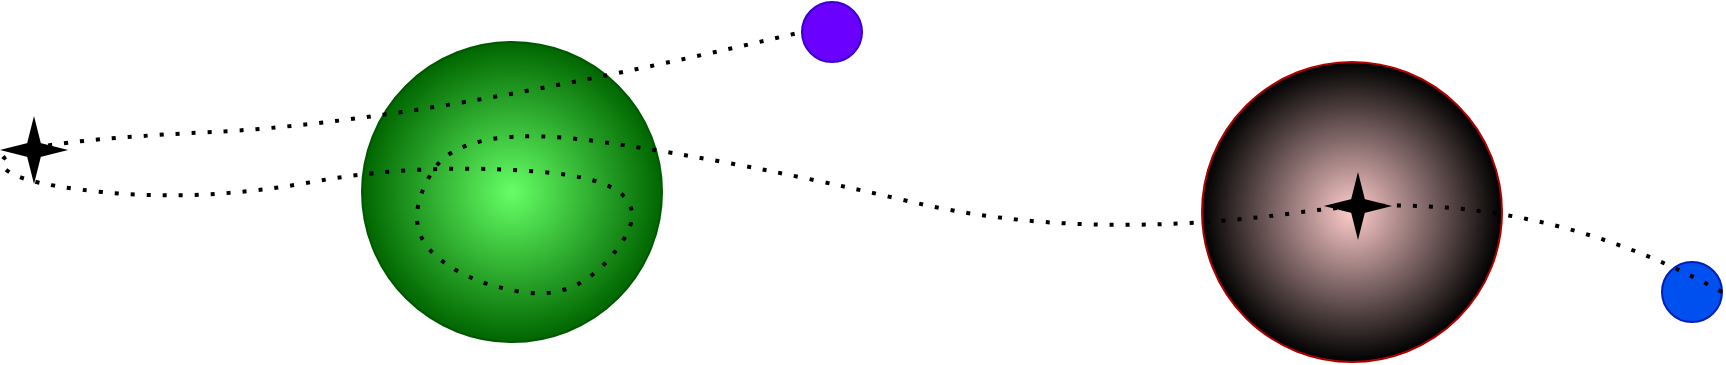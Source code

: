 <mxfile version="24.8.3" pages="2">
  <diagram name="Page-1" id="vtBNkUw73utS-tMbHcp_">
    <mxGraphModel dx="1804" dy="647" grid="1" gridSize="10" guides="1" tooltips="1" connect="1" arrows="1" fold="1" page="1" pageScale="1" pageWidth="850" pageHeight="1100" math="0" shadow="0">
      <root>
        <mxCell id="0" />
        <mxCell id="1" parent="0" />
        <mxCell id="y7Z2IOX0TTAvd9jJDkdh-3" value="" style="ellipse;whiteSpace=wrap;html=1;aspect=fixed;fillColor=#66FF66;strokeColor=#005700;gradientDirection=radial;fontColor=#ffffff;gradientColor=#006600;" vertex="1" parent="1">
          <mxGeometry x="50" y="150" width="150" height="150" as="geometry" />
        </mxCell>
        <mxCell id="y7Z2IOX0TTAvd9jJDkdh-11" value="" style="ellipse;whiteSpace=wrap;html=1;aspect=fixed;fillColor=#FFCCCC;strokeColor=#B20000;gradientDirection=radial;fontColor=#ffffff;gradientColor=default;" vertex="1" parent="1">
          <mxGeometry x="470" y="160" width="150" height="150" as="geometry" />
        </mxCell>
        <mxCell id="w5Qb2thrbvRFifTIw_G6-1" value="" style="ellipse;whiteSpace=wrap;html=1;aspect=fixed;fillColor=#6a00ff;strokeColor=#3700CC;gradientDirection=radial;fontColor=#ffffff;" vertex="1" parent="1">
          <mxGeometry x="270" y="130" width="30" height="30" as="geometry" />
        </mxCell>
        <mxCell id="w5Qb2thrbvRFifTIw_G6-2" value="" style="ellipse;whiteSpace=wrap;html=1;aspect=fixed;fillColor=#0050ef;strokeColor=#001DBC;gradientDirection=radial;fontColor=#ffffff;" vertex="1" parent="1">
          <mxGeometry x="700" y="260" width="30" height="30" as="geometry" />
        </mxCell>
        <mxCell id="w5Qb2thrbvRFifTIw_G6-3" value="" style="endArrow=none;dashed=1;html=1;dashPattern=1 3;strokeWidth=2;rounded=0;entryX=0;entryY=0.5;entryDx=0;entryDy=0;curved=1;exitX=1;exitY=0.5;exitDx=0;exitDy=0;" edge="1" parent="1" source="w5Qb2thrbvRFifTIw_G6-2" target="w5Qb2thrbvRFifTIw_G6-1">
          <mxGeometry width="50" height="50" relative="1" as="geometry">
            <mxPoint x="450" y="310" as="sourcePoint" />
            <mxPoint x="270" y="160" as="targetPoint" />
            <Array as="points">
              <mxPoint x="630" y="220" />
              <mxPoint x="410" y="250" />
              <mxPoint x="240" y="210" />
              <mxPoint x="100" y="190" />
              <mxPoint x="70" y="240" />
              <mxPoint x="100" y="270" />
              <mxPoint x="160" y="280" />
              <mxPoint x="200" y="220" />
              <mxPoint x="80" y="210" />
              <mxPoint x="-30" y="230" />
              <mxPoint x="-130" y="220" />
              <mxPoint x="-130" y="200" />
              <mxPoint x="80" y="190" />
            </Array>
          </mxGeometry>
        </mxCell>
        <mxCell id="w5Qb2thrbvRFifTIw_G6-4" value="" style="verticalLabelPosition=bottom;verticalAlign=top;html=1;shape=mxgraph.basic.4_point_star_2;dx=0.8;fillColor=#000000;" vertex="1" parent="1">
          <mxGeometry x="-129" y="189" width="30" height="30" as="geometry" />
        </mxCell>
        <mxCell id="w5Qb2thrbvRFifTIw_G6-8" value="" style="verticalLabelPosition=bottom;verticalAlign=top;html=1;shape=mxgraph.basic.4_point_star_2;dx=0.8;fillColor=#000000;" vertex="1" parent="1">
          <mxGeometry x="533" y="217" width="30" height="30" as="geometry" />
        </mxCell>
      </root>
    </mxGraphModel>
  </diagram>
  <diagram id="1vbvvDwagzAua4ewiFmY" name="Page-2">
    <mxGraphModel dx="954" dy="647" grid="1" gridSize="10" guides="1" tooltips="1" connect="1" arrows="1" fold="1" page="1" pageScale="1" pageWidth="850" pageHeight="1100" math="0" shadow="0">
      <root>
        <mxCell id="0" />
        <mxCell id="1" parent="0" />
        <mxCell id="pf3tDOQDEe7M2gLQ07NN-12" value="" style="rounded=0;whiteSpace=wrap;html=1;" vertex="1" parent="1">
          <mxGeometry x="30" y="390" width="790" height="390" as="geometry" />
        </mxCell>
        <mxCell id="pf3tDOQDEe7M2gLQ07NN-11" value="" style="rounded=0;whiteSpace=wrap;html=1;" vertex="1" parent="1">
          <mxGeometry x="30" width="790" height="390" as="geometry" />
        </mxCell>
        <mxCell id="PNWSuZbZAS1e485UPwzZ-1" value="" style="endArrow=none;html=1;rounded=0;" edge="1" parent="1" source="PNWSuZbZAS1e485UPwzZ-2">
          <mxGeometry width="50" height="50" relative="1" as="geometry">
            <mxPoint x="120" y="360" as="sourcePoint" />
            <mxPoint x="750" y="360" as="targetPoint" />
          </mxGeometry>
        </mxCell>
        <mxCell id="PNWSuZbZAS1e485UPwzZ-3" value="" style="endArrow=none;html=1;rounded=0;" edge="1" parent="1" target="PNWSuZbZAS1e485UPwzZ-2">
          <mxGeometry width="50" height="50" relative="1" as="geometry">
            <mxPoint x="120" y="360" as="sourcePoint" />
            <mxPoint x="750" y="360" as="targetPoint" />
          </mxGeometry>
        </mxCell>
        <mxCell id="PNWSuZbZAS1e485UPwzZ-2" value="" style="rounded=0;whiteSpace=wrap;html=1;fillStyle=hatch;strokeWidth=3;fillColor=#f5f5f5;fontColor=#333333;strokeColor=#666666;" vertex="1" parent="1">
          <mxGeometry x="35" y="360" width="780" height="30" as="geometry" />
        </mxCell>
        <mxCell id="PNWSuZbZAS1e485UPwzZ-5" value="" style="curved=1;endArrow=classic;html=1;rounded=0;fillColor=#008a00;strokeColor=#005700;" edge="1" parent="1">
          <mxGeometry width="50" height="50" relative="1" as="geometry">
            <mxPoint x="164" y="351" as="sourcePoint" />
            <mxPoint x="224" y="201" as="targetPoint" />
            <Array as="points">
              <mxPoint x="184" y="341" />
              <mxPoint x="224" y="271" />
            </Array>
          </mxGeometry>
        </mxCell>
        <mxCell id="PNWSuZbZAS1e485UPwzZ-7" value="" style="curved=1;endArrow=classic;html=1;rounded=0;fillColor=#008a00;strokeColor=#005700;" edge="1" parent="1">
          <mxGeometry width="50" height="50" relative="1" as="geometry">
            <mxPoint x="304" y="351" as="sourcePoint" />
            <mxPoint x="244" y="201" as="targetPoint" />
            <Array as="points">
              <mxPoint x="284" y="341" />
              <mxPoint x="244" y="271" />
            </Array>
          </mxGeometry>
        </mxCell>
        <mxCell id="PNWSuZbZAS1e485UPwzZ-8" value="" style="curved=1;endArrow=classic;html=1;rounded=0;fillColor=#e51400;strokeColor=#B20000;" edge="1" parent="1">
          <mxGeometry width="50" height="50" relative="1" as="geometry">
            <mxPoint x="494" y="201" as="sourcePoint" />
            <mxPoint x="434" y="351" as="targetPoint" />
            <Array as="points">
              <mxPoint x="494" y="271" />
              <mxPoint x="454" y="341" />
            </Array>
          </mxGeometry>
        </mxCell>
        <mxCell id="PNWSuZbZAS1e485UPwzZ-9" value="" style="curved=1;endArrow=classic;html=1;rounded=0;fillColor=#e51400;strokeColor=#B20000;" edge="1" parent="1">
          <mxGeometry width="50" height="50" relative="1" as="geometry">
            <mxPoint x="514" y="201" as="sourcePoint" />
            <mxPoint x="574" y="351" as="targetPoint" />
            <Array as="points">
              <mxPoint x="514" y="271" />
              <mxPoint x="554" y="341" />
            </Array>
          </mxGeometry>
        </mxCell>
        <mxCell id="PNWSuZbZAS1e485UPwzZ-11" value="" style="verticalLabelPosition=bottom;verticalAlign=top;html=1;shape=mxgraph.basic.4_point_star_2;dx=0.8;fillStyle=solid;fillColor=#000000;" vertex="1" parent="1">
          <mxGeometry x="54" y="191" width="20" height="20" as="geometry" />
        </mxCell>
        <mxCell id="PNWSuZbZAS1e485UPwzZ-12" value="" style="verticalLabelPosition=bottom;verticalAlign=top;html=1;shape=mxgraph.basic.4_point_star_2;dx=0.8;fillColor=#000000;" vertex="1" parent="1">
          <mxGeometry x="494" y="266" width="20" height="20" as="geometry" />
        </mxCell>
        <mxCell id="PNWSuZbZAS1e485UPwzZ-14" value="" style="ellipse;whiteSpace=wrap;html=1;aspect=fixed;fillColor=#0050ef;fontColor=#ffffff;strokeColor=#001DBC;" vertex="1" parent="1">
          <mxGeometry x="617" y="105" width="26" height="26" as="geometry" />
        </mxCell>
        <mxCell id="PNWSuZbZAS1e485UPwzZ-16" value="" style="endArrow=none;dashed=1;html=1;dashPattern=1 3;strokeWidth=2;rounded=0;curved=1;entryX=0;entryY=1;entryDx=0;entryDy=0;" edge="1" parent="1">
          <mxGeometry width="50" height="50" relative="1" as="geometry">
            <mxPoint x="734" y="341" as="sourcePoint" />
            <mxPoint x="615.004" y="123.996" as="targetPoint" />
            <Array as="points">
              <mxPoint x="544" y="311" />
              <mxPoint x="504" y="273" />
              <mxPoint x="484" y="251" />
              <mxPoint x="434" y="251" />
              <mxPoint x="164" y="214" />
              <mxPoint x="294" y="244" />
              <mxPoint x="164" y="244" />
              <mxPoint x="294" y="264" />
              <mxPoint x="192.54" y="273.46" />
              <mxPoint x="43.54" y="225.46" />
              <mxPoint x="93.54" y="185.46" />
              <mxPoint x="344" y="171" />
            </Array>
          </mxGeometry>
        </mxCell>
        <mxCell id="PNWSuZbZAS1e485UPwzZ-19" value="" style="ellipse;whiteSpace=wrap;html=1;aspect=fixed;fillColor=#6a00ff;fontColor=#ffffff;strokeColor=#3700CC;" vertex="1" parent="1">
          <mxGeometry x="730" y="329" width="31" height="31" as="geometry" />
        </mxCell>
        <mxCell id="PNWSuZbZAS1e485UPwzZ-27" value="" style="group" vertex="1" connectable="0" parent="1">
          <mxGeometry x="90" y="20" width="200" height="120" as="geometry" />
        </mxCell>
        <mxCell id="PNWSuZbZAS1e485UPwzZ-20" value="Legend" style="swimlane;fontStyle=0;childLayout=stackLayout;horizontal=1;startSize=30;horizontalStack=0;resizeParent=1;resizeParentMax=0;resizeLast=0;collapsible=1;marginBottom=0;whiteSpace=wrap;html=1;" vertex="1" parent="PNWSuZbZAS1e485UPwzZ-27">
          <mxGeometry width="200" height="120" as="geometry" />
        </mxCell>
        <mxCell id="PNWSuZbZAS1e485UPwzZ-21" value="Initial Point" style="text;strokeColor=none;fillColor=none;align=left;verticalAlign=middle;spacingLeft=4;spacingRight=4;overflow=hidden;points=[[0,0.5],[1,0.5]];portConstraint=eastwest;rotatable=0;whiteSpace=wrap;html=1;" vertex="1" parent="PNWSuZbZAS1e485UPwzZ-20">
          <mxGeometry y="30" width="200" height="30" as="geometry" />
        </mxCell>
        <mxCell id="PNWSuZbZAS1e485UPwzZ-22" value="Points of Interest" style="text;strokeColor=none;fillColor=none;align=left;verticalAlign=middle;spacingLeft=4;spacingRight=4;overflow=hidden;points=[[0,0.5],[1,0.5]];portConstraint=eastwest;rotatable=0;whiteSpace=wrap;html=1;" vertex="1" parent="PNWSuZbZAS1e485UPwzZ-20">
          <mxGeometry y="60" width="200" height="30" as="geometry" />
        </mxCell>
        <mxCell id="PNWSuZbZAS1e485UPwzZ-23" value="Recovery Point" style="text;strokeColor=none;fillColor=none;align=left;verticalAlign=middle;spacingLeft=4;spacingRight=4;overflow=hidden;points=[[0,0.5],[1,0.5]];portConstraint=eastwest;rotatable=0;whiteSpace=wrap;html=1;" vertex="1" parent="PNWSuZbZAS1e485UPwzZ-20">
          <mxGeometry y="90" width="200" height="30" as="geometry" />
        </mxCell>
        <mxCell id="PNWSuZbZAS1e485UPwzZ-24" value="" style="ellipse;whiteSpace=wrap;html=1;aspect=fixed;fillColor=#0050ef;fontColor=#ffffff;strokeColor=#001DBC;" vertex="1" parent="PNWSuZbZAS1e485UPwzZ-27">
          <mxGeometry x="168" y="35" width="20" height="20" as="geometry" />
        </mxCell>
        <mxCell id="PNWSuZbZAS1e485UPwzZ-25" value="" style="ellipse;whiteSpace=wrap;html=1;aspect=fixed;fillColor=#6a00ff;fontColor=#ffffff;strokeColor=#3700CC;" vertex="1" parent="PNWSuZbZAS1e485UPwzZ-27">
          <mxGeometry x="168" y="91" width="20" height="20" as="geometry" />
        </mxCell>
        <mxCell id="PNWSuZbZAS1e485UPwzZ-26" value="" style="verticalLabelPosition=bottom;verticalAlign=top;html=1;shape=mxgraph.basic.4_point_star_2;dx=0.8;fillColor=#000000;" vertex="1" parent="PNWSuZbZAS1e485UPwzZ-27">
          <mxGeometry x="168" y="63" width="20" height="20" as="geometry" />
        </mxCell>
        <mxCell id="pf3tDOQDEe7M2gLQ07NN-1" value="" style="ellipse;whiteSpace=wrap;html=1;aspect=fixed;fillColor=#66FF66;strokeColor=#005700;gradientDirection=radial;fontColor=#ffffff;gradientColor=#006600;" vertex="1" parent="1">
          <mxGeometry x="190" y="480" width="150" height="150" as="geometry" />
        </mxCell>
        <mxCell id="pf3tDOQDEe7M2gLQ07NN-2" value="" style="ellipse;whiteSpace=wrap;html=1;aspect=fixed;fillColor=#FFCCCC;strokeColor=#B20000;gradientDirection=radial;fontColor=#ffffff;gradientColor=default;" vertex="1" parent="1">
          <mxGeometry x="493" y="547" width="150" height="150" as="geometry" />
        </mxCell>
        <mxCell id="pf3tDOQDEe7M2gLQ07NN-3" value="" style="ellipse;whiteSpace=wrap;html=1;aspect=fixed;fillColor=#6a00ff;strokeColor=#3700CC;gradientDirection=radial;fontColor=#ffffff;" vertex="1" parent="1">
          <mxGeometry x="410" y="460" width="30" height="30" as="geometry" />
        </mxCell>
        <mxCell id="pf3tDOQDEe7M2gLQ07NN-4" value="" style="ellipse;whiteSpace=wrap;html=1;aspect=fixed;fillColor=#0050ef;strokeColor=#001DBC;gradientDirection=radial;fontColor=#ffffff;" vertex="1" parent="1">
          <mxGeometry x="740" y="600" width="30" height="30" as="geometry" />
        </mxCell>
        <mxCell id="pf3tDOQDEe7M2gLQ07NN-5" value="" style="endArrow=none;dashed=1;html=1;dashPattern=1 3;strokeWidth=2;rounded=0;entryX=0;entryY=0.5;entryDx=0;entryDy=0;curved=1;exitX=0;exitY=0.5;exitDx=0;exitDy=0;" edge="1" parent="1" source="pf3tDOQDEe7M2gLQ07NN-4" target="pf3tDOQDEe7M2gLQ07NN-3">
          <mxGeometry width="50" height="50" relative="1" as="geometry">
            <mxPoint x="590" y="640" as="sourcePoint" />
            <mxPoint x="410" y="490" as="targetPoint" />
            <Array as="points">
              <mxPoint x="710" y="570" />
              <mxPoint x="560" y="650" />
              <mxPoint x="380" y="540" />
              <mxPoint x="240" y="520" />
              <mxPoint x="210" y="570" />
              <mxPoint x="240" y="600" />
              <mxPoint x="300" y="610" />
              <mxPoint x="340" y="550" />
              <mxPoint x="220" y="540" />
              <mxPoint x="110" y="560" />
              <mxPoint x="50" y="560" />
              <mxPoint x="60" y="530" />
              <mxPoint x="220" y="520" />
            </Array>
          </mxGeometry>
        </mxCell>
        <mxCell id="pf3tDOQDEe7M2gLQ07NN-6" value="" style="verticalLabelPosition=bottom;verticalAlign=top;html=1;shape=mxgraph.basic.4_point_star_2;dx=0.8;fillColor=#000000;" vertex="1" parent="1">
          <mxGeometry x="54" y="517" width="30" height="30" as="geometry" />
        </mxCell>
        <mxCell id="pf3tDOQDEe7M2gLQ07NN-7" value="" style="verticalLabelPosition=bottom;verticalAlign=top;html=1;shape=mxgraph.basic.4_point_star_2;dx=0.8;fillColor=#000000;" vertex="1" parent="1">
          <mxGeometry x="553" y="609" width="30" height="30" as="geometry" />
        </mxCell>
        <mxCell id="pf3tDOQDEe7M2gLQ07NN-21" value="" style="group" vertex="1" connectable="0" parent="1">
          <mxGeometry x="39" y="666" width="100" height="109" as="geometry" />
        </mxCell>
        <mxCell id="pf3tDOQDEe7M2gLQ07NN-14" value="E" style="text;html=1;align=center;verticalAlign=middle;resizable=0;points=[];autosize=1;strokeColor=none;fillColor=none;fontStyle=1" vertex="1" parent="pf3tDOQDEe7M2gLQ07NN-21">
          <mxGeometry x="70" y="64" width="30" height="30" as="geometry" />
        </mxCell>
        <mxCell id="pf3tDOQDEe7M2gLQ07NN-16" value="" style="group" vertex="1" connectable="0" parent="pf3tDOQDEe7M2gLQ07NN-21">
          <mxGeometry x="20" y="29" width="50" height="50" as="geometry" />
        </mxCell>
        <mxCell id="pf3tDOQDEe7M2gLQ07NN-13" value="" style="endArrow=classic;html=1;rounded=0;" edge="1" parent="pf3tDOQDEe7M2gLQ07NN-16">
          <mxGeometry width="50" height="50" relative="1" as="geometry">
            <mxPoint y="50" as="sourcePoint" />
            <mxPoint x="50" y="50" as="targetPoint" />
          </mxGeometry>
        </mxCell>
        <mxCell id="pf3tDOQDEe7M2gLQ07NN-15" value="" style="endArrow=classic;html=1;rounded=0;" edge="1" parent="pf3tDOQDEe7M2gLQ07NN-16">
          <mxGeometry width="50" height="50" relative="1" as="geometry">
            <mxPoint y="50" as="sourcePoint" />
            <mxPoint as="targetPoint" />
          </mxGeometry>
        </mxCell>
        <mxCell id="pf3tDOQDEe7M2gLQ07NN-17" value="N" style="text;html=1;align=center;verticalAlign=middle;resizable=0;points=[];autosize=1;strokeColor=none;fillColor=none;fontStyle=1" vertex="1" parent="pf3tDOQDEe7M2gLQ07NN-21">
          <mxGeometry x="4" width="30" height="30" as="geometry" />
        </mxCell>
        <mxCell id="pf3tDOQDEe7M2gLQ07NN-18" value="" style="ellipse;whiteSpace=wrap;html=1;aspect=fixed;" vertex="1" parent="pf3tDOQDEe7M2gLQ07NN-21">
          <mxGeometry x="15" y="73" width="10" height="10" as="geometry" />
        </mxCell>
        <mxCell id="pf3tDOQDEe7M2gLQ07NN-19" value="U" style="text;html=1;align=center;verticalAlign=middle;resizable=0;points=[];autosize=1;strokeColor=none;fillColor=none;fontStyle=1" vertex="1" parent="pf3tDOQDEe7M2gLQ07NN-21">
          <mxGeometry y="79" width="30" height="30" as="geometry" />
        </mxCell>
        <mxCell id="pf3tDOQDEe7M2gLQ07NN-22" value="" style="group" vertex="1" connectable="0" parent="1">
          <mxGeometry x="42" y="254" width="100" height="109" as="geometry" />
        </mxCell>
        <mxCell id="pf3tDOQDEe7M2gLQ07NN-23" value="E" style="text;html=1;align=center;verticalAlign=middle;resizable=0;points=[];autosize=1;strokeColor=none;fillColor=none;fontStyle=1" vertex="1" parent="pf3tDOQDEe7M2gLQ07NN-22">
          <mxGeometry x="70" y="64" width="30" height="30" as="geometry" />
        </mxCell>
        <mxCell id="pf3tDOQDEe7M2gLQ07NN-24" value="" style="group" vertex="1" connectable="0" parent="pf3tDOQDEe7M2gLQ07NN-22">
          <mxGeometry x="20" y="29" width="50" height="50" as="geometry" />
        </mxCell>
        <mxCell id="pf3tDOQDEe7M2gLQ07NN-25" value="" style="endArrow=classic;html=1;rounded=0;" edge="1" parent="pf3tDOQDEe7M2gLQ07NN-24">
          <mxGeometry width="50" height="50" relative="1" as="geometry">
            <mxPoint y="50" as="sourcePoint" />
            <mxPoint x="50" y="50" as="targetPoint" />
          </mxGeometry>
        </mxCell>
        <mxCell id="pf3tDOQDEe7M2gLQ07NN-26" value="" style="endArrow=classic;html=1;rounded=0;" edge="1" parent="pf3tDOQDEe7M2gLQ07NN-24">
          <mxGeometry width="50" height="50" relative="1" as="geometry">
            <mxPoint y="50" as="sourcePoint" />
            <mxPoint as="targetPoint" />
          </mxGeometry>
        </mxCell>
        <mxCell id="pf3tDOQDEe7M2gLQ07NN-27" value="U" style="text;html=1;align=center;verticalAlign=middle;resizable=0;points=[];autosize=1;strokeColor=none;fillColor=none;fontStyle=1" vertex="1" parent="pf3tDOQDEe7M2gLQ07NN-22">
          <mxGeometry x="4" width="30" height="30" as="geometry" />
        </mxCell>
        <mxCell id="pf3tDOQDEe7M2gLQ07NN-28" value="" style="ellipse;whiteSpace=wrap;html=1;aspect=fixed;" vertex="1" parent="pf3tDOQDEe7M2gLQ07NN-22">
          <mxGeometry x="15" y="73" width="10" height="10" as="geometry" />
        </mxCell>
        <mxCell id="pf3tDOQDEe7M2gLQ07NN-29" value="&amp;nbsp;N" style="text;html=1;align=center;verticalAlign=middle;resizable=0;points=[];autosize=1;strokeColor=none;fillColor=none;fontStyle=1" vertex="1" parent="pf3tDOQDEe7M2gLQ07NN-22">
          <mxGeometry x="-5" y="79" width="40" height="30" as="geometry" />
        </mxCell>
      </root>
    </mxGraphModel>
  </diagram>
</mxfile>
